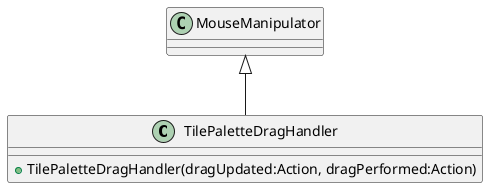 @startuml
class TilePaletteDragHandler {
    + TilePaletteDragHandler(dragUpdated:Action, dragPerformed:Action)
}
MouseManipulator <|-- TilePaletteDragHandler
@enduml
